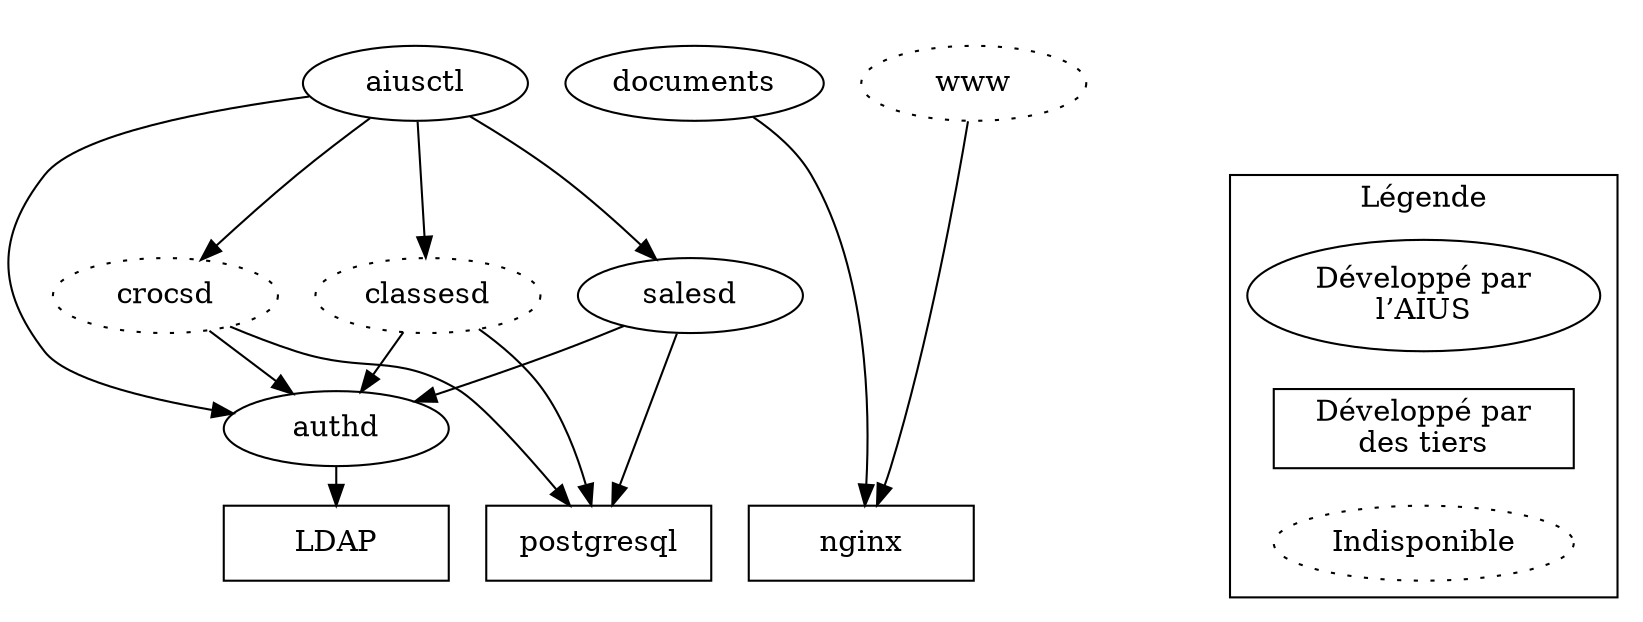 
digraph {
	node [width=1.5]

	nodesep=0.25

	subgraph cluster1 {
		style=invisible
		node[shape=rectangle]

		margin=0

		LDAP
		postgresql
		nginx
	}

	subgraph cluster2 {
		style=invisible

		margin=0

		authd
	}

	subgraph cluster3 {
		style=invisible

		margin=0

		salesd
		crocsd [style=dotted]
		classesd [style=dotted]
	}

	subgraph cluster4 {
		style=invisible

		margin=0

		aiusctl
		documents
		www [style=dotted]
	}

	legend_minus_1 [width=1;height=1;label="";style=invisible]

	legend_0 -> legend_1 [style=invis]
	legend_0 [style=invisible]
	subgraph cluster_legends {
		label="Légende"

		node [width=2;height=0.5]

		mindist=0
		ranksep=0
		nodesep=0

		legend_1 [label="Développé par\nl’AIUS"]
		legend_2 [label="Développé par\ndes tiers";shape=rectangle]
		legend_3 [label="Indisponible";style=dotted]

		legend_1 -> legend_2 [style=invis]
		legend_2 -> legend_3 [style=invis]
	}

	authd -> LDAP

	salesd -> authd
	salesd -> postgresql

	crocsd -> authd
	crocsd -> postgresql

	classesd -> authd
	classesd -> postgresql

	aiusctl -> authd
	aiusctl -> salesd
	aiusctl -> crocsd
	aiusctl -> classesd

	documents -> nginx
	www -> nginx
}


